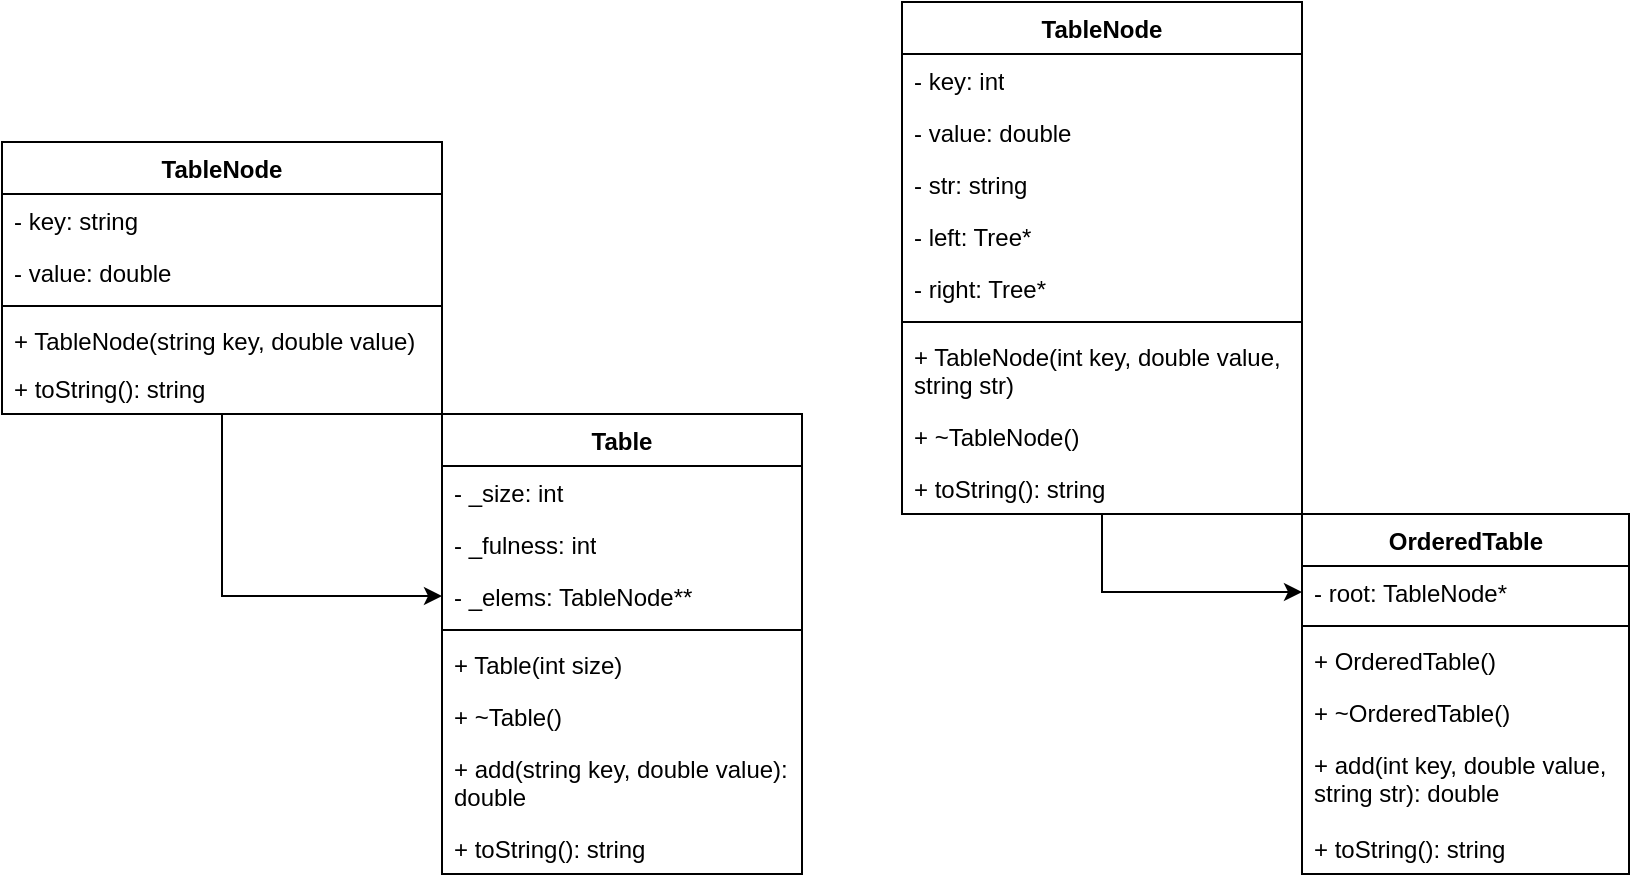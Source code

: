 <mxfile version="24.2.2" type="device">
  <diagram id="jtDGCLaPXaIhu-0UFEpr" name="Страница — 1">
    <mxGraphModel dx="1555" dy="1071" grid="0" gridSize="10" guides="1" tooltips="1" connect="1" arrows="1" fold="1" page="0" pageScale="1" pageWidth="827" pageHeight="1169" math="0" shadow="0">
      <root>
        <mxCell id="0" />
        <mxCell id="1" parent="0" />
        <mxCell id="9IXPJnxXttqhWxvoYLWS-1" value="Table" style="swimlane;fontStyle=1;align=center;verticalAlign=top;childLayout=stackLayout;horizontal=1;startSize=26;horizontalStack=0;resizeParent=1;resizeParentMax=0;resizeLast=0;collapsible=1;marginBottom=0;whiteSpace=wrap;html=1;" vertex="1" parent="1">
          <mxGeometry x="20" y="20" width="180" height="230" as="geometry">
            <mxRectangle x="101" y="384" width="52" height="26" as="alternateBounds" />
          </mxGeometry>
        </mxCell>
        <mxCell id="9IXPJnxXttqhWxvoYLWS-2" value="- _size: int" style="text;strokeColor=none;fillColor=none;align=left;verticalAlign=top;spacingLeft=4;spacingRight=4;overflow=hidden;rotatable=0;points=[[0,0.5],[1,0.5]];portConstraint=eastwest;whiteSpace=wrap;html=1;" vertex="1" parent="9IXPJnxXttqhWxvoYLWS-1">
          <mxGeometry y="26" width="180" height="26" as="geometry" />
        </mxCell>
        <mxCell id="9IXPJnxXttqhWxvoYLWS-3" value="- _fulness: int" style="text;strokeColor=none;fillColor=none;align=left;verticalAlign=top;spacingLeft=4;spacingRight=4;overflow=hidden;rotatable=0;points=[[0,0.5],[1,0.5]];portConstraint=eastwest;whiteSpace=wrap;html=1;" vertex="1" parent="9IXPJnxXttqhWxvoYLWS-1">
          <mxGeometry y="52" width="180" height="26" as="geometry" />
        </mxCell>
        <mxCell id="9IXPJnxXttqhWxvoYLWS-4" value="- _elems: TableNode**" style="text;strokeColor=none;fillColor=none;align=left;verticalAlign=top;spacingLeft=4;spacingRight=4;overflow=hidden;rotatable=0;points=[[0,0.5],[1,0.5]];portConstraint=eastwest;whiteSpace=wrap;html=1;" vertex="1" parent="9IXPJnxXttqhWxvoYLWS-1">
          <mxGeometry y="78" width="180" height="26" as="geometry" />
        </mxCell>
        <mxCell id="9IXPJnxXttqhWxvoYLWS-5" value="" style="line;strokeWidth=1;fillColor=none;align=left;verticalAlign=middle;spacingTop=-1;spacingLeft=3;spacingRight=3;rotatable=0;labelPosition=right;points=[];portConstraint=eastwest;strokeColor=inherit;" vertex="1" parent="9IXPJnxXttqhWxvoYLWS-1">
          <mxGeometry y="104" width="180" height="8" as="geometry" />
        </mxCell>
        <mxCell id="9IXPJnxXttqhWxvoYLWS-6" value="&lt;div style=&quot;text-align: center;&quot;&gt;&lt;span style=&quot;background-color: initial;&quot;&gt;+ Table&lt;/span&gt;&lt;span style=&quot;background-color: initial;&quot;&gt;(int size)&lt;/span&gt;&lt;/div&gt;" style="text;strokeColor=none;fillColor=none;align=left;verticalAlign=top;spacingLeft=4;spacingRight=4;overflow=hidden;rotatable=0;points=[[0,0.5],[1,0.5]];portConstraint=eastwest;whiteSpace=wrap;html=1;" vertex="1" parent="9IXPJnxXttqhWxvoYLWS-1">
          <mxGeometry y="112" width="180" height="26" as="geometry" />
        </mxCell>
        <mxCell id="9IXPJnxXttqhWxvoYLWS-8" value="+ ~Table()" style="text;strokeColor=none;fillColor=none;align=left;verticalAlign=top;spacingLeft=4;spacingRight=4;overflow=hidden;rotatable=0;points=[[0,0.5],[1,0.5]];portConstraint=eastwest;whiteSpace=wrap;html=1;" vertex="1" parent="9IXPJnxXttqhWxvoYLWS-1">
          <mxGeometry y="138" width="180" height="26" as="geometry" />
        </mxCell>
        <mxCell id="9IXPJnxXttqhWxvoYLWS-10" value="+ add(string key, double value): double" style="text;strokeColor=none;fillColor=none;align=left;verticalAlign=top;spacingLeft=4;spacingRight=4;overflow=hidden;rotatable=0;points=[[0,0.5],[1,0.5]];portConstraint=eastwest;whiteSpace=wrap;html=1;" vertex="1" parent="9IXPJnxXttqhWxvoYLWS-1">
          <mxGeometry y="164" width="180" height="40" as="geometry" />
        </mxCell>
        <mxCell id="9IXPJnxXttqhWxvoYLWS-11" value="+ toString(): string" style="text;strokeColor=none;fillColor=none;align=left;verticalAlign=top;spacingLeft=4;spacingRight=4;overflow=hidden;rotatable=0;points=[[0,0.5],[1,0.5]];portConstraint=eastwest;whiteSpace=wrap;html=1;" vertex="1" parent="9IXPJnxXttqhWxvoYLWS-1">
          <mxGeometry y="204" width="180" height="26" as="geometry" />
        </mxCell>
        <mxCell id="9IXPJnxXttqhWxvoYLWS-47" style="edgeStyle=orthogonalEdgeStyle;rounded=0;orthogonalLoop=1;jettySize=auto;html=1;entryX=0;entryY=0.5;entryDx=0;entryDy=0;" edge="1" parent="1" source="9IXPJnxXttqhWxvoYLWS-36" target="9IXPJnxXttqhWxvoYLWS-4">
          <mxGeometry relative="1" as="geometry" />
        </mxCell>
        <mxCell id="9IXPJnxXttqhWxvoYLWS-36" value="TableNode" style="swimlane;fontStyle=1;align=center;verticalAlign=top;childLayout=stackLayout;horizontal=1;startSize=26;horizontalStack=0;resizeParent=1;resizeParentMax=0;resizeLast=0;collapsible=1;marginBottom=0;whiteSpace=wrap;html=1;" vertex="1" parent="1">
          <mxGeometry x="-200" y="-116" width="220" height="136" as="geometry">
            <mxRectangle x="101" y="384" width="52" height="26" as="alternateBounds" />
          </mxGeometry>
        </mxCell>
        <mxCell id="9IXPJnxXttqhWxvoYLWS-37" value="- key: string" style="text;strokeColor=none;fillColor=none;align=left;verticalAlign=top;spacingLeft=4;spacingRight=4;overflow=hidden;rotatable=0;points=[[0,0.5],[1,0.5]];portConstraint=eastwest;whiteSpace=wrap;html=1;" vertex="1" parent="9IXPJnxXttqhWxvoYLWS-36">
          <mxGeometry y="26" width="220" height="26" as="geometry" />
        </mxCell>
        <mxCell id="9IXPJnxXttqhWxvoYLWS-38" value="- value: double" style="text;strokeColor=none;fillColor=none;align=left;verticalAlign=top;spacingLeft=4;spacingRight=4;overflow=hidden;rotatable=0;points=[[0,0.5],[1,0.5]];portConstraint=eastwest;whiteSpace=wrap;html=1;" vertex="1" parent="9IXPJnxXttqhWxvoYLWS-36">
          <mxGeometry y="52" width="220" height="26" as="geometry" />
        </mxCell>
        <mxCell id="9IXPJnxXttqhWxvoYLWS-40" value="" style="line;strokeWidth=1;fillColor=none;align=left;verticalAlign=middle;spacingTop=-1;spacingLeft=3;spacingRight=3;rotatable=0;labelPosition=right;points=[];portConstraint=eastwest;strokeColor=inherit;" vertex="1" parent="9IXPJnxXttqhWxvoYLWS-36">
          <mxGeometry y="78" width="220" height="8" as="geometry" />
        </mxCell>
        <mxCell id="9IXPJnxXttqhWxvoYLWS-41" value="+ TableNode(string key, double value)" style="text;strokeColor=none;fillColor=none;align=left;verticalAlign=top;spacingLeft=4;spacingRight=4;overflow=hidden;rotatable=0;points=[[0,0.5],[1,0.5]];portConstraint=eastwest;whiteSpace=wrap;html=1;" vertex="1" parent="9IXPJnxXttqhWxvoYLWS-36">
          <mxGeometry y="86" width="220" height="24" as="geometry" />
        </mxCell>
        <mxCell id="9IXPJnxXttqhWxvoYLWS-46" value="+ toString(): string" style="text;strokeColor=none;fillColor=none;align=left;verticalAlign=top;spacingLeft=4;spacingRight=4;overflow=hidden;rotatable=0;points=[[0,0.5],[1,0.5]];portConstraint=eastwest;whiteSpace=wrap;html=1;" vertex="1" parent="9IXPJnxXttqhWxvoYLWS-36">
          <mxGeometry y="110" width="220" height="26" as="geometry" />
        </mxCell>
        <mxCell id="9IXPJnxXttqhWxvoYLWS-67" style="edgeStyle=orthogonalEdgeStyle;rounded=0;orthogonalLoop=1;jettySize=auto;html=1;entryX=0;entryY=0.5;entryDx=0;entryDy=0;" edge="1" parent="1" source="9IXPJnxXttqhWxvoYLWS-48" target="9IXPJnxXttqhWxvoYLWS-57">
          <mxGeometry relative="1" as="geometry" />
        </mxCell>
        <mxCell id="9IXPJnxXttqhWxvoYLWS-48" value="TableNode" style="swimlane;fontStyle=1;align=center;verticalAlign=top;childLayout=stackLayout;horizontal=1;startSize=26;horizontalStack=0;resizeParent=1;resizeParentMax=0;resizeLast=0;collapsible=1;marginBottom=0;whiteSpace=wrap;html=1;" vertex="1" parent="1">
          <mxGeometry x="250" y="-186" width="200" height="256" as="geometry">
            <mxRectangle x="101" y="384" width="52" height="26" as="alternateBounds" />
          </mxGeometry>
        </mxCell>
        <mxCell id="9IXPJnxXttqhWxvoYLWS-49" value="- key: int" style="text;strokeColor=none;fillColor=none;align=left;verticalAlign=top;spacingLeft=4;spacingRight=4;overflow=hidden;rotatable=0;points=[[0,0.5],[1,0.5]];portConstraint=eastwest;whiteSpace=wrap;html=1;" vertex="1" parent="9IXPJnxXttqhWxvoYLWS-48">
          <mxGeometry y="26" width="200" height="26" as="geometry" />
        </mxCell>
        <mxCell id="9IXPJnxXttqhWxvoYLWS-50" value="- value: double" style="text;strokeColor=none;fillColor=none;align=left;verticalAlign=top;spacingLeft=4;spacingRight=4;overflow=hidden;rotatable=0;points=[[0,0.5],[1,0.5]];portConstraint=eastwest;whiteSpace=wrap;html=1;" vertex="1" parent="9IXPJnxXttqhWxvoYLWS-48">
          <mxGeometry y="52" width="200" height="26" as="geometry" />
        </mxCell>
        <mxCell id="9IXPJnxXttqhWxvoYLWS-55" value="- str: string" style="text;strokeColor=none;fillColor=none;align=left;verticalAlign=top;spacingLeft=4;spacingRight=4;overflow=hidden;rotatable=0;points=[[0,0.5],[1,0.5]];portConstraint=eastwest;whiteSpace=wrap;html=1;" vertex="1" parent="9IXPJnxXttqhWxvoYLWS-48">
          <mxGeometry y="78" width="200" height="26" as="geometry" />
        </mxCell>
        <mxCell id="9IXPJnxXttqhWxvoYLWS-65" value="- left: Tree*" style="text;strokeColor=none;fillColor=none;align=left;verticalAlign=top;spacingLeft=4;spacingRight=4;overflow=hidden;rotatable=0;points=[[0,0.5],[1,0.5]];portConstraint=eastwest;whiteSpace=wrap;html=1;" vertex="1" parent="9IXPJnxXttqhWxvoYLWS-48">
          <mxGeometry y="104" width="200" height="26" as="geometry" />
        </mxCell>
        <mxCell id="9IXPJnxXttqhWxvoYLWS-66" value="- right: Tree*" style="text;strokeColor=none;fillColor=none;align=left;verticalAlign=top;spacingLeft=4;spacingRight=4;overflow=hidden;rotatable=0;points=[[0,0.5],[1,0.5]];portConstraint=eastwest;whiteSpace=wrap;html=1;" vertex="1" parent="9IXPJnxXttqhWxvoYLWS-48">
          <mxGeometry y="130" width="200" height="26" as="geometry" />
        </mxCell>
        <mxCell id="9IXPJnxXttqhWxvoYLWS-51" value="" style="line;strokeWidth=1;fillColor=none;align=left;verticalAlign=middle;spacingTop=-1;spacingLeft=3;spacingRight=3;rotatable=0;labelPosition=right;points=[];portConstraint=eastwest;strokeColor=inherit;" vertex="1" parent="9IXPJnxXttqhWxvoYLWS-48">
          <mxGeometry y="156" width="200" height="8" as="geometry" />
        </mxCell>
        <mxCell id="9IXPJnxXttqhWxvoYLWS-52" value="+ TableNode(int key, double value, string str)" style="text;strokeColor=none;fillColor=none;align=left;verticalAlign=top;spacingLeft=4;spacingRight=4;overflow=hidden;rotatable=0;points=[[0,0.5],[1,0.5]];portConstraint=eastwest;whiteSpace=wrap;html=1;" vertex="1" parent="9IXPJnxXttqhWxvoYLWS-48">
          <mxGeometry y="164" width="200" height="40" as="geometry" />
        </mxCell>
        <mxCell id="9IXPJnxXttqhWxvoYLWS-53" value="+ ~TableNode()" style="text;strokeColor=none;fillColor=none;align=left;verticalAlign=top;spacingLeft=4;spacingRight=4;overflow=hidden;rotatable=0;points=[[0,0.5],[1,0.5]];portConstraint=eastwest;whiteSpace=wrap;html=1;" vertex="1" parent="9IXPJnxXttqhWxvoYLWS-48">
          <mxGeometry y="204" width="200" height="26" as="geometry" />
        </mxCell>
        <mxCell id="9IXPJnxXttqhWxvoYLWS-54" value="+ toString(): string" style="text;strokeColor=none;fillColor=none;align=left;verticalAlign=top;spacingLeft=4;spacingRight=4;overflow=hidden;rotatable=0;points=[[0,0.5],[1,0.5]];portConstraint=eastwest;whiteSpace=wrap;html=1;" vertex="1" parent="9IXPJnxXttqhWxvoYLWS-48">
          <mxGeometry y="230" width="200" height="26" as="geometry" />
        </mxCell>
        <mxCell id="9IXPJnxXttqhWxvoYLWS-56" value="OrderedTable" style="swimlane;fontStyle=1;align=center;verticalAlign=top;childLayout=stackLayout;horizontal=1;startSize=26;horizontalStack=0;resizeParent=1;resizeParentMax=0;resizeLast=0;collapsible=1;marginBottom=0;whiteSpace=wrap;html=1;" vertex="1" parent="1">
          <mxGeometry x="450" y="70" width="163.5" height="180" as="geometry">
            <mxRectangle x="101" y="384" width="52" height="26" as="alternateBounds" />
          </mxGeometry>
        </mxCell>
        <mxCell id="9IXPJnxXttqhWxvoYLWS-57" value="- root: TableNode*" style="text;strokeColor=none;fillColor=none;align=left;verticalAlign=top;spacingLeft=4;spacingRight=4;overflow=hidden;rotatable=0;points=[[0,0.5],[1,0.5]];portConstraint=eastwest;whiteSpace=wrap;html=1;" vertex="1" parent="9IXPJnxXttqhWxvoYLWS-56">
          <mxGeometry y="26" width="163.5" height="26" as="geometry" />
        </mxCell>
        <mxCell id="9IXPJnxXttqhWxvoYLWS-60" value="" style="line;strokeWidth=1;fillColor=none;align=left;verticalAlign=middle;spacingTop=-1;spacingLeft=3;spacingRight=3;rotatable=0;labelPosition=right;points=[];portConstraint=eastwest;strokeColor=inherit;" vertex="1" parent="9IXPJnxXttqhWxvoYLWS-56">
          <mxGeometry y="52" width="163.5" height="8" as="geometry" />
        </mxCell>
        <mxCell id="9IXPJnxXttqhWxvoYLWS-61" value="&lt;div style=&quot;text-align: center;&quot;&gt;&lt;span style=&quot;background-color: initial;&quot;&gt;+ OrderedTable&lt;/span&gt;&lt;span style=&quot;background-color: initial;&quot;&gt;()&lt;/span&gt;&lt;/div&gt;" style="text;strokeColor=none;fillColor=none;align=left;verticalAlign=top;spacingLeft=4;spacingRight=4;overflow=hidden;rotatable=0;points=[[0,0.5],[1,0.5]];portConstraint=eastwest;whiteSpace=wrap;html=1;" vertex="1" parent="9IXPJnxXttqhWxvoYLWS-56">
          <mxGeometry y="60" width="163.5" height="26" as="geometry" />
        </mxCell>
        <mxCell id="9IXPJnxXttqhWxvoYLWS-62" value="+ ~&lt;span style=&quot;text-align: center;&quot;&gt;OrderedTable&lt;/span&gt;()" style="text;strokeColor=none;fillColor=none;align=left;verticalAlign=top;spacingLeft=4;spacingRight=4;overflow=hidden;rotatable=0;points=[[0,0.5],[1,0.5]];portConstraint=eastwest;whiteSpace=wrap;html=1;" vertex="1" parent="9IXPJnxXttqhWxvoYLWS-56">
          <mxGeometry y="86" width="163.5" height="26" as="geometry" />
        </mxCell>
        <mxCell id="9IXPJnxXttqhWxvoYLWS-63" value="+ add(int key, double value, string str): double" style="text;strokeColor=none;fillColor=none;align=left;verticalAlign=top;spacingLeft=4;spacingRight=4;overflow=hidden;rotatable=0;points=[[0,0.5],[1,0.5]];portConstraint=eastwest;whiteSpace=wrap;html=1;" vertex="1" parent="9IXPJnxXttqhWxvoYLWS-56">
          <mxGeometry y="112" width="163.5" height="42" as="geometry" />
        </mxCell>
        <mxCell id="9IXPJnxXttqhWxvoYLWS-64" value="+ toString(): string" style="text;strokeColor=none;fillColor=none;align=left;verticalAlign=top;spacingLeft=4;spacingRight=4;overflow=hidden;rotatable=0;points=[[0,0.5],[1,0.5]];portConstraint=eastwest;whiteSpace=wrap;html=1;" vertex="1" parent="9IXPJnxXttqhWxvoYLWS-56">
          <mxGeometry y="154" width="163.5" height="26" as="geometry" />
        </mxCell>
      </root>
    </mxGraphModel>
  </diagram>
</mxfile>
